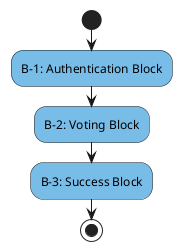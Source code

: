 @startuml
start

skinparam activity {
  BackgroundColor<<Block>> #78bce8
}

<<Block>>:B-1: Authentication Block;
<<Block>>:B-2: Voting Block;
<<Block>>:B-3: Success Block;
stop

@enduml